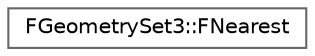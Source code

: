 digraph "Graphical Class Hierarchy"
{
 // INTERACTIVE_SVG=YES
 // LATEX_PDF_SIZE
  bgcolor="transparent";
  edge [fontname=Helvetica,fontsize=10,labelfontname=Helvetica,labelfontsize=10];
  node [fontname=Helvetica,fontsize=10,shape=box,height=0.2,width=0.4];
  rankdir="LR";
  Node0 [id="Node000000",label="FGeometrySet3::FNearest",height=0.2,width=0.4,color="grey40", fillcolor="white", style="filled",URL="$de/da1/structFGeometrySet3_1_1FNearest.html",tooltip="FNearest is returned by nearest-point queries."];
}
